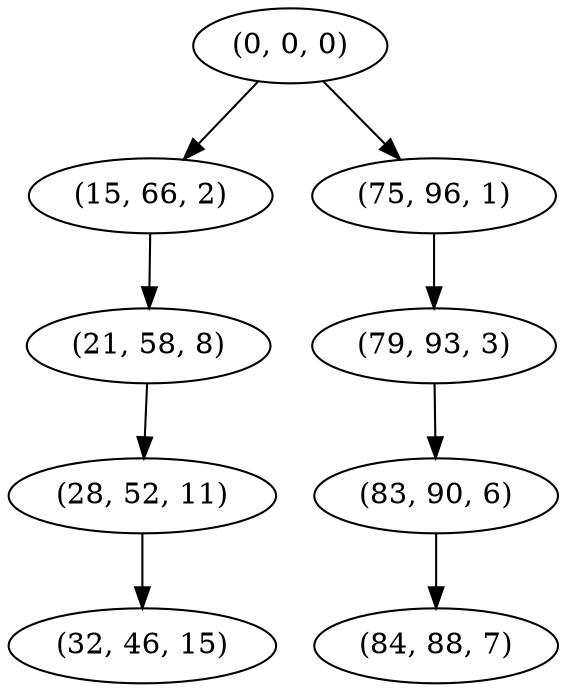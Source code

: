digraph tree {
    "(0, 0, 0)";
    "(15, 66, 2)";
    "(21, 58, 8)";
    "(28, 52, 11)";
    "(32, 46, 15)";
    "(75, 96, 1)";
    "(79, 93, 3)";
    "(83, 90, 6)";
    "(84, 88, 7)";
    "(0, 0, 0)" -> "(15, 66, 2)";
    "(0, 0, 0)" -> "(75, 96, 1)";
    "(15, 66, 2)" -> "(21, 58, 8)";
    "(21, 58, 8)" -> "(28, 52, 11)";
    "(28, 52, 11)" -> "(32, 46, 15)";
    "(75, 96, 1)" -> "(79, 93, 3)";
    "(79, 93, 3)" -> "(83, 90, 6)";
    "(83, 90, 6)" -> "(84, 88, 7)";
}

